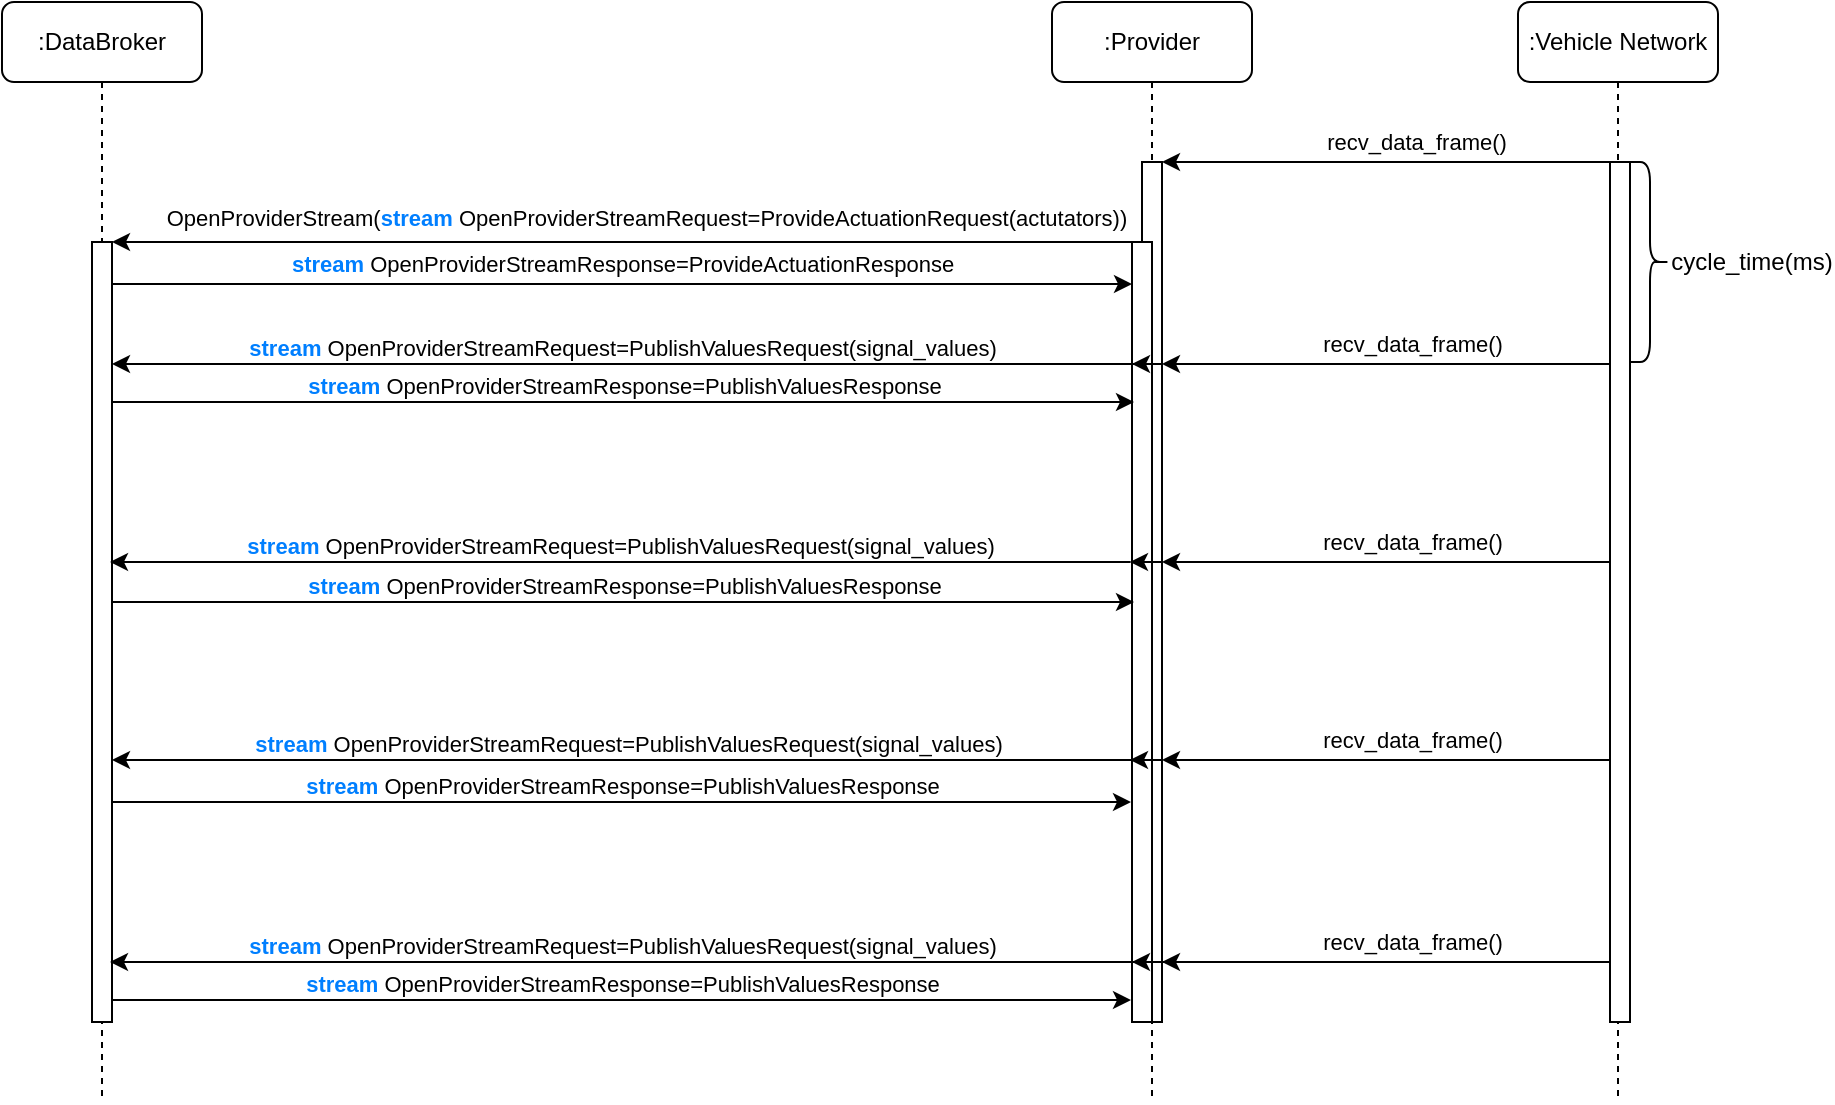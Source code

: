 <mxfile>
    <diagram name="Seite-1" id="DjCrLJOEe4nHxTjUXNSd">
        <mxGraphModel dx="931" dy="773" grid="1" gridSize="10" guides="1" tooltips="1" connect="1" arrows="1" fold="1" page="1" pageScale="1" pageWidth="827" pageHeight="1169" math="0" shadow="0">
            <root>
                <mxCell id="0"/>
                <mxCell id="1" parent="0"/>
                <mxCell id="sU0O0qOnpkfrYUOIyIDh-27" value=":DataBroker" style="shape=umlLifeline;perimeter=lifelinePerimeter;whiteSpace=wrap;html=1;container=1;collapsible=0;recursiveResize=0;outlineConnect=0;rounded=1;" parent="1" vertex="1">
                    <mxGeometry x="40" y="40" width="100" height="550" as="geometry"/>
                </mxCell>
                <mxCell id="56O69Gt65AHP2GdqeosO-17" value="" style="html=1;points=[[0,0,0,0,5],[0,1,0,0,-5],[1,0,0,0,5],[1,1,0,0,-5]];perimeter=orthogonalPerimeter;outlineConnect=0;targetShapes=umlLifeline;portConstraint=eastwest;newEdgeStyle={&quot;curved&quot;:0,&quot;rounded&quot;:0};" parent="sU0O0qOnpkfrYUOIyIDh-27" vertex="1">
                    <mxGeometry x="45" y="120" width="10" height="390" as="geometry"/>
                </mxCell>
                <mxCell id="sU0O0qOnpkfrYUOIyIDh-39" value=":Provider" style="shape=umlLifeline;perimeter=lifelinePerimeter;whiteSpace=wrap;html=1;container=1;collapsible=0;recursiveResize=0;outlineConnect=0;rounded=1;" parent="1" vertex="1">
                    <mxGeometry x="565" y="40" width="100" height="550" as="geometry"/>
                </mxCell>
                <mxCell id="56O69Gt65AHP2GdqeosO-8" value="" style="html=1;points=[[0,0,0,0,5],[0,1,0,0,-5],[1,0,0,0,5],[1,1,0,0,-5]];perimeter=orthogonalPerimeter;outlineConnect=0;targetShapes=umlLifeline;portConstraint=eastwest;newEdgeStyle={&quot;curved&quot;:0,&quot;rounded&quot;:0};" parent="sU0O0qOnpkfrYUOIyIDh-39" vertex="1">
                    <mxGeometry x="45" y="80" width="10" height="430" as="geometry"/>
                </mxCell>
                <mxCell id="56O69Gt65AHP2GdqeosO-18" value="" style="html=1;points=[[0,0,0,0,5],[0,1,0,0,-5],[1,0,0,0,5],[1,1,0,0,-5]];perimeter=orthogonalPerimeter;outlineConnect=0;targetShapes=umlLifeline;portConstraint=eastwest;newEdgeStyle={&quot;curved&quot;:0,&quot;rounded&quot;:0};" parent="sU0O0qOnpkfrYUOIyIDh-39" vertex="1">
                    <mxGeometry x="40" y="120" width="10" height="390" as="geometry"/>
                </mxCell>
                <mxCell id="F12XuqrCXp2MlrNHf4EK-3" value="" style="endArrow=classic;html=1;rounded=0;" parent="sU0O0qOnpkfrYUOIyIDh-39" edge="1">
                    <mxGeometry relative="1" as="geometry">
                        <mxPoint x="279" y="280" as="sourcePoint"/>
                        <mxPoint x="55" y="280" as="targetPoint"/>
                    </mxGeometry>
                </mxCell>
                <mxCell id="F12XuqrCXp2MlrNHf4EK-4" value="recv_data_frame()" style="edgeLabel;resizable=0;html=1;;align=center;verticalAlign=middle;" parent="F12XuqrCXp2MlrNHf4EK-3" connectable="0" vertex="1">
                    <mxGeometry relative="1" as="geometry">
                        <mxPoint x="13" y="-10" as="offset"/>
                    </mxGeometry>
                </mxCell>
                <mxCell id="F12XuqrCXp2MlrNHf4EK-5" value="" style="endArrow=classic;html=1;rounded=0;" parent="sU0O0qOnpkfrYUOIyIDh-39" edge="1">
                    <mxGeometry relative="1" as="geometry">
                        <mxPoint x="279" y="379" as="sourcePoint"/>
                        <mxPoint x="55" y="379" as="targetPoint"/>
                    </mxGeometry>
                </mxCell>
                <mxCell id="F12XuqrCXp2MlrNHf4EK-6" value="recv_data_frame()" style="edgeLabel;resizable=0;html=1;;align=center;verticalAlign=middle;" parent="F12XuqrCXp2MlrNHf4EK-5" connectable="0" vertex="1">
                    <mxGeometry relative="1" as="geometry">
                        <mxPoint x="13" y="-10" as="offset"/>
                    </mxGeometry>
                </mxCell>
                <mxCell id="F12XuqrCXp2MlrNHf4EK-11" value="" style="endArrow=classic;html=1;rounded=0;" parent="sU0O0qOnpkfrYUOIyIDh-39" edge="1">
                    <mxGeometry width="50" height="50" relative="1" as="geometry">
                        <mxPoint x="40.222" y="181" as="sourcePoint"/>
                        <mxPoint x="40.0" y="181" as="targetPoint"/>
                        <Array as="points">
                            <mxPoint x="55" y="181"/>
                        </Array>
                    </mxGeometry>
                </mxCell>
                <mxCell id="56O69Gt65AHP2GdqeosO-2" value=":Vehicle Network" style="shape=umlLifeline;perimeter=lifelinePerimeter;whiteSpace=wrap;html=1;container=1;collapsible=0;recursiveResize=0;outlineConnect=0;rounded=1;" parent="1" vertex="1">
                    <mxGeometry x="798" y="40" width="100" height="550" as="geometry"/>
                </mxCell>
                <mxCell id="56O69Gt65AHP2GdqeosO-5" value="" style="html=1;points=[[0,0,0,0,5],[0,1,0,0,-5],[1,0,0,0,5],[1,1,0,0,-5]];perimeter=orthogonalPerimeter;outlineConnect=0;targetShapes=umlLifeline;portConstraint=eastwest;newEdgeStyle={&quot;curved&quot;:0,&quot;rounded&quot;:0};" parent="56O69Gt65AHP2GdqeosO-2" vertex="1">
                    <mxGeometry x="46" y="80" width="10" height="430" as="geometry"/>
                </mxCell>
                <mxCell id="3" value="" style="shape=curlyBracket;whiteSpace=wrap;html=1;rounded=1;flipH=1;labelPosition=right;verticalLabelPosition=middle;align=left;verticalAlign=middle;" parent="56O69Gt65AHP2GdqeosO-2" vertex="1">
                    <mxGeometry x="56" y="80" width="20" height="100" as="geometry"/>
                </mxCell>
                <mxCell id="56O69Gt65AHP2GdqeosO-19" value="" style="endArrow=classic;html=1;rounded=0;" parent="1" edge="1">
                    <mxGeometry relative="1" as="geometry">
                        <mxPoint x="605.0" y="160" as="sourcePoint"/>
                        <mxPoint x="95" y="160" as="targetPoint"/>
                    </mxGeometry>
                </mxCell>
                <mxCell id="56O69Gt65AHP2GdqeosO-20" value="OpenProviderStream(&lt;b&gt;&lt;font color=&quot;#007fff&quot;&gt;stream&lt;/font&gt;&lt;/b&gt;&amp;nbsp;OpenProviderStreamRequest=ProvideActuationRequest(actutators))" style="edgeLabel;resizable=0;html=1;;align=center;verticalAlign=middle;" parent="56O69Gt65AHP2GdqeosO-19" connectable="0" vertex="1">
                    <mxGeometry relative="1" as="geometry">
                        <mxPoint x="12" y="-12" as="offset"/>
                    </mxGeometry>
                </mxCell>
                <mxCell id="56O69Gt65AHP2GdqeosO-22" value="" style="endArrow=classic;html=1;rounded=0;" parent="1" edge="1">
                    <mxGeometry relative="1" as="geometry">
                        <mxPoint x="95.035" y="181" as="sourcePoint"/>
                        <mxPoint x="605.0" y="181.0" as="targetPoint"/>
                    </mxGeometry>
                </mxCell>
                <mxCell id="56O69Gt65AHP2GdqeosO-23" value="&lt;b&gt;&lt;font color=&quot;#007fff&quot;&gt;stream&lt;/font&gt;&lt;/b&gt;&amp;nbsp;OpenProviderStreamResponse=ProvideActuationResponse" style="edgeLabel;resizable=0;html=1;;align=center;verticalAlign=middle;" parent="56O69Gt65AHP2GdqeosO-22" connectable="0" vertex="1">
                    <mxGeometry relative="1" as="geometry">
                        <mxPoint y="-10" as="offset"/>
                    </mxGeometry>
                </mxCell>
                <mxCell id="56O69Gt65AHP2GdqeosO-24" value="" style="endArrow=classic;html=1;rounded=0;" parent="1" edge="1">
                    <mxGeometry relative="1" as="geometry">
                        <mxPoint x="605" y="221" as="sourcePoint"/>
                        <mxPoint x="95" y="221" as="targetPoint"/>
                    </mxGeometry>
                </mxCell>
                <mxCell id="56O69Gt65AHP2GdqeosO-25" value="&lt;b&gt;&lt;font color=&quot;#007fff&quot;&gt;stream&lt;/font&gt;&lt;/b&gt;&amp;nbsp;OpenProviderStreamRequest=PublishValuesRequest(signal_values)" style="edgeLabel;resizable=0;html=1;;align=center;verticalAlign=middle;" parent="56O69Gt65AHP2GdqeosO-24" connectable="0" vertex="1">
                    <mxGeometry relative="1" as="geometry">
                        <mxPoint y="-8" as="offset"/>
                    </mxGeometry>
                </mxCell>
                <mxCell id="56O69Gt65AHP2GdqeosO-26" value="" style="endArrow=classic;html=1;rounded=0;" parent="1" edge="1">
                    <mxGeometry relative="1" as="geometry">
                        <mxPoint x="95" y="240" as="sourcePoint"/>
                        <mxPoint x="606" y="240" as="targetPoint"/>
                    </mxGeometry>
                </mxCell>
                <mxCell id="56O69Gt65AHP2GdqeosO-27" value="&lt;b&gt;&lt;font color=&quot;#007fff&quot;&gt;stream&lt;/font&gt;&lt;/b&gt;&amp;nbsp;OpenProviderStreamResponse=PublishValuesResponse" style="edgeLabel;resizable=0;html=1;;align=center;verticalAlign=middle;" parent="56O69Gt65AHP2GdqeosO-26" connectable="0" vertex="1">
                    <mxGeometry relative="1" as="geometry">
                        <mxPoint y="-8" as="offset"/>
                    </mxGeometry>
                </mxCell>
                <mxCell id="56O69Gt65AHP2GdqeosO-36" value="" style="endArrow=classic;html=1;rounded=0;" parent="1" source="56O69Gt65AHP2GdqeosO-2" edge="1">
                    <mxGeometry relative="1" as="geometry">
                        <mxPoint x="770" y="120" as="sourcePoint"/>
                        <mxPoint x="620" y="120" as="targetPoint"/>
                    </mxGeometry>
                </mxCell>
                <mxCell id="56O69Gt65AHP2GdqeosO-37" value="recv_data_frame()" style="edgeLabel;resizable=0;html=1;;align=center;verticalAlign=middle;" parent="56O69Gt65AHP2GdqeosO-36" connectable="0" vertex="1">
                    <mxGeometry relative="1" as="geometry">
                        <mxPoint x="13" y="-10" as="offset"/>
                    </mxGeometry>
                </mxCell>
                <mxCell id="56O69Gt65AHP2GdqeosO-38" value="" style="endArrow=classic;html=1;rounded=0;" parent="1" edge="1">
                    <mxGeometry relative="1" as="geometry">
                        <mxPoint x="604" y="320" as="sourcePoint"/>
                        <mxPoint x="94" y="320" as="targetPoint"/>
                    </mxGeometry>
                </mxCell>
                <mxCell id="56O69Gt65AHP2GdqeosO-39" value="&lt;b&gt;&lt;font color=&quot;#007fff&quot;&gt;stream&lt;/font&gt;&lt;/b&gt;&amp;nbsp;OpenProviderStreamRequest=PublishValuesRequest(signal_values)" style="edgeLabel;resizable=0;html=1;;align=center;verticalAlign=middle;" parent="56O69Gt65AHP2GdqeosO-38" connectable="0" vertex="1">
                    <mxGeometry relative="1" as="geometry">
                        <mxPoint y="-8" as="offset"/>
                    </mxGeometry>
                </mxCell>
                <mxCell id="56O69Gt65AHP2GdqeosO-40" value="" style="endArrow=classic;html=1;rounded=0;" parent="1" edge="1">
                    <mxGeometry relative="1" as="geometry">
                        <mxPoint x="95" y="340" as="sourcePoint"/>
                        <mxPoint x="606" y="340" as="targetPoint"/>
                    </mxGeometry>
                </mxCell>
                <mxCell id="56O69Gt65AHP2GdqeosO-41" value="&lt;b&gt;&lt;font color=&quot;#007fff&quot;&gt;stream&lt;/font&gt;&lt;/b&gt;&amp;nbsp;OpenProviderStreamResponse=PublishValuesResponse" style="edgeLabel;resizable=0;html=1;;align=center;verticalAlign=middle;" parent="56O69Gt65AHP2GdqeosO-40" connectable="0" vertex="1">
                    <mxGeometry relative="1" as="geometry">
                        <mxPoint y="-8" as="offset"/>
                    </mxGeometry>
                </mxCell>
                <mxCell id="56O69Gt65AHP2GdqeosO-42" value="" style="endArrow=classic;html=1;rounded=0;" parent="1" edge="1">
                    <mxGeometry relative="1" as="geometry">
                        <mxPoint x="95.0" y="440" as="sourcePoint"/>
                        <mxPoint x="604.5" y="440" as="targetPoint"/>
                    </mxGeometry>
                </mxCell>
                <mxCell id="56O69Gt65AHP2GdqeosO-43" value="&lt;b&gt;&lt;font color=&quot;#007fff&quot;&gt;stream&lt;/font&gt;&lt;/b&gt;&amp;nbsp;OpenProviderStreamResponse=PublishValuesResponse" style="edgeLabel;resizable=0;html=1;;align=center;verticalAlign=middle;" parent="56O69Gt65AHP2GdqeosO-42" connectable="0" vertex="1">
                    <mxGeometry relative="1" as="geometry">
                        <mxPoint y="-8" as="offset"/>
                    </mxGeometry>
                </mxCell>
                <mxCell id="56O69Gt65AHP2GdqeosO-44" value="" style="endArrow=classic;html=1;rounded=0;fontColor=default;labelBackgroundColor=default;fontStyle=0;curved=0;strokeWidth=1;" parent="1" edge="1">
                    <mxGeometry relative="1" as="geometry">
                        <mxPoint x="610" y="419" as="sourcePoint"/>
                        <mxPoint x="95" y="419" as="targetPoint"/>
                    </mxGeometry>
                </mxCell>
                <mxCell id="56O69Gt65AHP2GdqeosO-45" value="&lt;b&gt;&lt;font color=&quot;#007fff&quot;&gt;stream&lt;/font&gt;&lt;/b&gt;&amp;nbsp;OpenProviderStreamRequest=PublishValuesRequest(signal_values)" style="edgeLabel;resizable=0;html=1;;align=center;verticalAlign=middle;" parent="56O69Gt65AHP2GdqeosO-44" connectable="0" vertex="1">
                    <mxGeometry relative="1" as="geometry">
                        <mxPoint y="-8" as="offset"/>
                    </mxGeometry>
                </mxCell>
                <mxCell id="56O69Gt65AHP2GdqeosO-47" value="" style="endArrow=classic;html=1;rounded=0;" parent="1" edge="1">
                    <mxGeometry relative="1" as="geometry">
                        <mxPoint x="605" y="520" as="sourcePoint"/>
                        <mxPoint x="94" y="520" as="targetPoint"/>
                    </mxGeometry>
                </mxCell>
                <mxCell id="56O69Gt65AHP2GdqeosO-48" value="&lt;b&gt;&lt;font color=&quot;#007fff&quot;&gt;stream&lt;/font&gt;&lt;/b&gt;&amp;nbsp;OpenProviderStreamRequest=PublishValuesRequest(signal_values)" style="edgeLabel;resizable=0;html=1;;align=center;verticalAlign=middle;" parent="56O69Gt65AHP2GdqeosO-47" connectable="0" vertex="1">
                    <mxGeometry relative="1" as="geometry">
                        <mxPoint y="-8" as="offset"/>
                    </mxGeometry>
                </mxCell>
                <mxCell id="56O69Gt65AHP2GdqeosO-49" value="" style="endArrow=classic;html=1;rounded=0;" parent="1" edge="1">
                    <mxGeometry relative="1" as="geometry">
                        <mxPoint x="95.0" y="539" as="sourcePoint"/>
                        <mxPoint x="604.5" y="539" as="targetPoint"/>
                    </mxGeometry>
                </mxCell>
                <mxCell id="56O69Gt65AHP2GdqeosO-50" value="&lt;b&gt;&lt;font color=&quot;#007fff&quot;&gt;stream&lt;/font&gt;&lt;/b&gt;&amp;nbsp;OpenProviderStreamResponse=PublishValuesResponse" style="edgeLabel;resizable=0;html=1;;align=center;verticalAlign=middle;" parent="56O69Gt65AHP2GdqeosO-49" connectable="0" vertex="1">
                    <mxGeometry relative="1" as="geometry">
                        <mxPoint y="-8" as="offset"/>
                    </mxGeometry>
                </mxCell>
                <mxCell id="F12XuqrCXp2MlrNHf4EK-1" value="" style="endArrow=classic;html=1;rounded=0;" parent="1" edge="1">
                    <mxGeometry relative="1" as="geometry">
                        <mxPoint x="844" y="221" as="sourcePoint"/>
                        <mxPoint x="620" y="221" as="targetPoint"/>
                    </mxGeometry>
                </mxCell>
                <mxCell id="F12XuqrCXp2MlrNHf4EK-2" value="recv_data_frame()" style="edgeLabel;resizable=0;html=1;;align=center;verticalAlign=middle;" parent="F12XuqrCXp2MlrNHf4EK-1" connectable="0" vertex="1">
                    <mxGeometry relative="1" as="geometry">
                        <mxPoint x="13" y="-10" as="offset"/>
                    </mxGeometry>
                </mxCell>
                <mxCell id="F12XuqrCXp2MlrNHf4EK-7" value="" style="endArrow=classic;html=1;rounded=0;" parent="1" edge="1">
                    <mxGeometry relative="1" as="geometry">
                        <mxPoint x="844" y="520" as="sourcePoint"/>
                        <mxPoint x="620" y="520" as="targetPoint"/>
                    </mxGeometry>
                </mxCell>
                <mxCell id="F12XuqrCXp2MlrNHf4EK-8" value="recv_data_frame()" style="edgeLabel;resizable=0;html=1;;align=center;verticalAlign=middle;" parent="F12XuqrCXp2MlrNHf4EK-7" connectable="0" vertex="1">
                    <mxGeometry relative="1" as="geometry">
                        <mxPoint x="13" y="-10" as="offset"/>
                    </mxGeometry>
                </mxCell>
                <mxCell id="F12XuqrCXp2MlrNHf4EK-10" value="cycle_time(ms)" style="text;html=1;align=center;verticalAlign=middle;whiteSpace=wrap;rounded=0;" parent="1" vertex="1">
                    <mxGeometry x="885" y="155" width="60" height="30" as="geometry"/>
                </mxCell>
                <mxCell id="F12XuqrCXp2MlrNHf4EK-12" value="" style="endArrow=classic;html=1;rounded=0;" parent="1" edge="1">
                    <mxGeometry width="50" height="50" relative="1" as="geometry">
                        <mxPoint x="604.222" y="320" as="sourcePoint"/>
                        <mxPoint x="604.0" y="320" as="targetPoint"/>
                        <Array as="points">
                            <mxPoint x="620" y="320"/>
                        </Array>
                    </mxGeometry>
                </mxCell>
                <mxCell id="F12XuqrCXp2MlrNHf4EK-13" value="" style="endArrow=classic;html=1;rounded=0;" parent="1" edge="1">
                    <mxGeometry width="50" height="50" relative="1" as="geometry">
                        <mxPoint x="604.222" y="419" as="sourcePoint"/>
                        <mxPoint x="604.0" y="419" as="targetPoint"/>
                        <Array as="points">
                            <mxPoint x="620" y="419"/>
                        </Array>
                    </mxGeometry>
                </mxCell>
                <mxCell id="F12XuqrCXp2MlrNHf4EK-14" value="" style="endArrow=classic;html=1;rounded=0;" parent="1" edge="1">
                    <mxGeometry width="50" height="50" relative="1" as="geometry">
                        <mxPoint x="605.222" y="520" as="sourcePoint"/>
                        <mxPoint x="605.0" y="520" as="targetPoint"/>
                        <Array as="points">
                            <mxPoint x="621" y="520"/>
                        </Array>
                    </mxGeometry>
                </mxCell>
            </root>
        </mxGraphModel>
    </diagram>
</mxfile>
